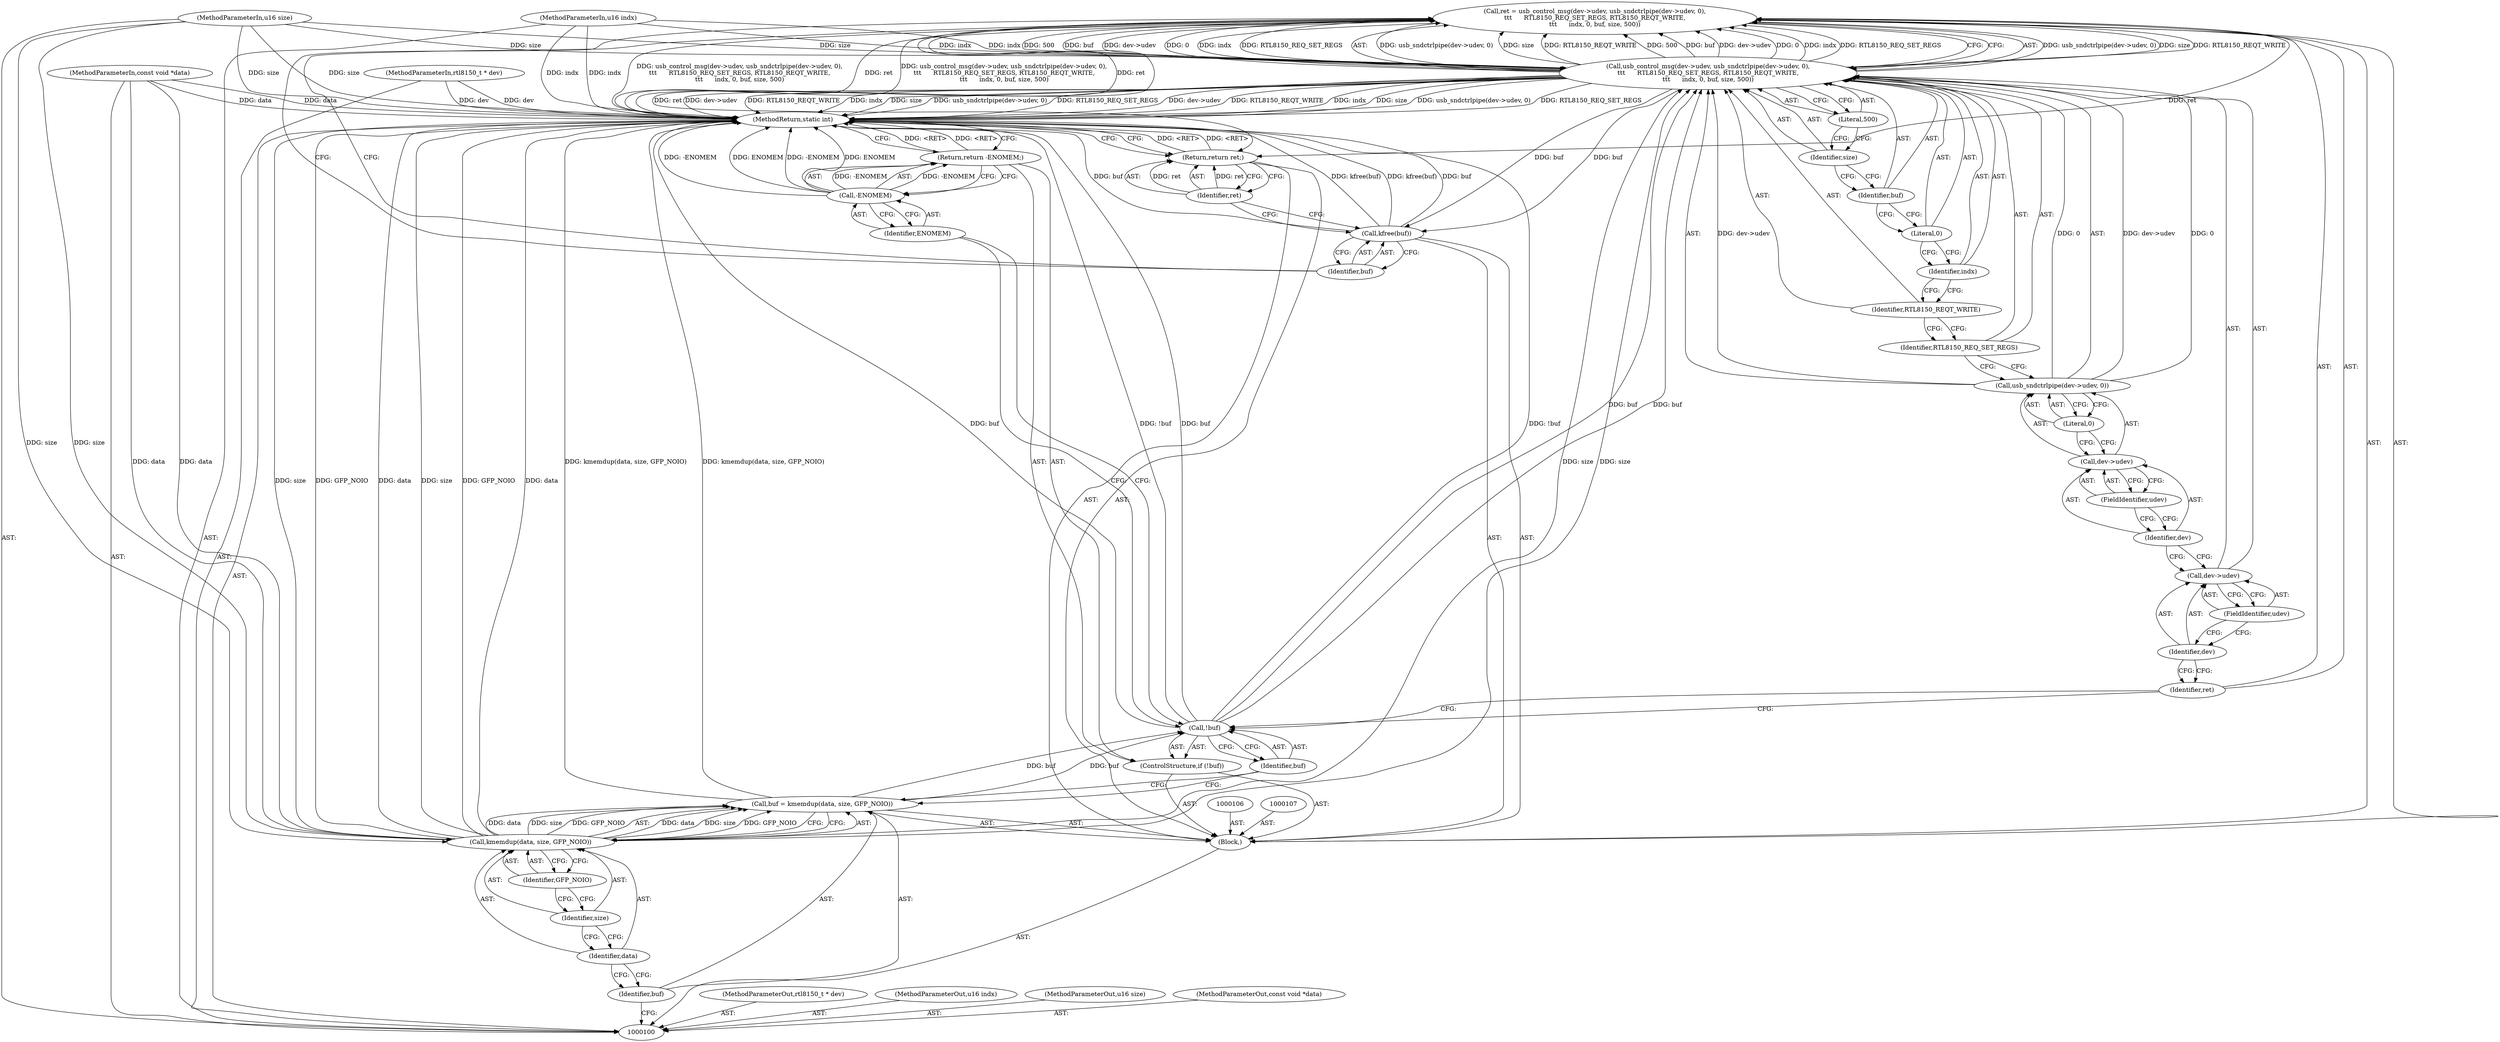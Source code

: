 digraph "0_linux_7926aff5c57b577ab0f43364ff0c59d968f6a414_0" {
"1000120" [label="(Call,ret = usb_control_msg(dev->udev, usb_sndctrlpipe(dev->udev, 0),\n\t\t\t      RTL8150_REQ_SET_REGS, RTL8150_REQT_WRITE,\n\t\t\t      indx, 0, buf, size, 500))"];
"1000121" [label="(Identifier,ret)"];
"1000123" [label="(Call,dev->udev)"];
"1000124" [label="(Identifier,dev)"];
"1000125" [label="(FieldIdentifier,udev)"];
"1000126" [label="(Call,usb_sndctrlpipe(dev->udev, 0))"];
"1000127" [label="(Call,dev->udev)"];
"1000128" [label="(Identifier,dev)"];
"1000129" [label="(FieldIdentifier,udev)"];
"1000130" [label="(Literal,0)"];
"1000122" [label="(Call,usb_control_msg(dev->udev, usb_sndctrlpipe(dev->udev, 0),\n\t\t\t      RTL8150_REQ_SET_REGS, RTL8150_REQT_WRITE,\n\t\t\t      indx, 0, buf, size, 500))"];
"1000132" [label="(Identifier,RTL8150_REQT_WRITE)"];
"1000131" [label="(Identifier,RTL8150_REQ_SET_REGS)"];
"1000134" [label="(Literal,0)"];
"1000135" [label="(Identifier,buf)"];
"1000136" [label="(Identifier,size)"];
"1000137" [label="(Literal,500)"];
"1000133" [label="(Identifier,indx)"];
"1000138" [label="(Call,kfree(buf))"];
"1000139" [label="(Identifier,buf)"];
"1000140" [label="(Return,return ret;)"];
"1000141" [label="(Identifier,ret)"];
"1000142" [label="(MethodReturn,static int)"];
"1000101" [label="(MethodParameterIn,rtl8150_t * dev)"];
"1000197" [label="(MethodParameterOut,rtl8150_t * dev)"];
"1000102" [label="(MethodParameterIn,u16 indx)"];
"1000198" [label="(MethodParameterOut,u16 indx)"];
"1000103" [label="(MethodParameterIn,u16 size)"];
"1000199" [label="(MethodParameterOut,u16 size)"];
"1000104" [label="(MethodParameterIn,const void *data)"];
"1000200" [label="(MethodParameterOut,const void *data)"];
"1000105" [label="(Block,)"];
"1000108" [label="(Call,buf = kmemdup(data, size, GFP_NOIO))"];
"1000109" [label="(Identifier,buf)"];
"1000111" [label="(Identifier,data)"];
"1000112" [label="(Identifier,size)"];
"1000113" [label="(Identifier,GFP_NOIO)"];
"1000110" [label="(Call,kmemdup(data, size, GFP_NOIO))"];
"1000114" [label="(ControlStructure,if (!buf))"];
"1000115" [label="(Call,!buf)"];
"1000116" [label="(Identifier,buf)"];
"1000119" [label="(Identifier,ENOMEM)"];
"1000117" [label="(Return,return -ENOMEM;)"];
"1000118" [label="(Call,-ENOMEM)"];
"1000120" -> "1000105"  [label="AST: "];
"1000120" -> "1000122"  [label="CFG: "];
"1000121" -> "1000120"  [label="AST: "];
"1000122" -> "1000120"  [label="AST: "];
"1000139" -> "1000120"  [label="CFG: "];
"1000120" -> "1000142"  [label="DDG: ret"];
"1000120" -> "1000142"  [label="DDG: usb_control_msg(dev->udev, usb_sndctrlpipe(dev->udev, 0),\n\t\t\t      RTL8150_REQ_SET_REGS, RTL8150_REQT_WRITE,\n\t\t\t      indx, 0, buf, size, 500)"];
"1000122" -> "1000120"  [label="DDG: usb_sndctrlpipe(dev->udev, 0)"];
"1000122" -> "1000120"  [label="DDG: size"];
"1000122" -> "1000120"  [label="DDG: RTL8150_REQT_WRITE"];
"1000122" -> "1000120"  [label="DDG: 500"];
"1000122" -> "1000120"  [label="DDG: buf"];
"1000122" -> "1000120"  [label="DDG: dev->udev"];
"1000122" -> "1000120"  [label="DDG: 0"];
"1000122" -> "1000120"  [label="DDG: indx"];
"1000122" -> "1000120"  [label="DDG: RTL8150_REQ_SET_REGS"];
"1000120" -> "1000140"  [label="DDG: ret"];
"1000121" -> "1000120"  [label="AST: "];
"1000121" -> "1000115"  [label="CFG: "];
"1000124" -> "1000121"  [label="CFG: "];
"1000123" -> "1000122"  [label="AST: "];
"1000123" -> "1000125"  [label="CFG: "];
"1000124" -> "1000123"  [label="AST: "];
"1000125" -> "1000123"  [label="AST: "];
"1000128" -> "1000123"  [label="CFG: "];
"1000124" -> "1000123"  [label="AST: "];
"1000124" -> "1000121"  [label="CFG: "];
"1000125" -> "1000124"  [label="CFG: "];
"1000125" -> "1000123"  [label="AST: "];
"1000125" -> "1000124"  [label="CFG: "];
"1000123" -> "1000125"  [label="CFG: "];
"1000126" -> "1000122"  [label="AST: "];
"1000126" -> "1000130"  [label="CFG: "];
"1000127" -> "1000126"  [label="AST: "];
"1000130" -> "1000126"  [label="AST: "];
"1000131" -> "1000126"  [label="CFG: "];
"1000126" -> "1000122"  [label="DDG: dev->udev"];
"1000126" -> "1000122"  [label="DDG: 0"];
"1000127" -> "1000126"  [label="AST: "];
"1000127" -> "1000129"  [label="CFG: "];
"1000128" -> "1000127"  [label="AST: "];
"1000129" -> "1000127"  [label="AST: "];
"1000130" -> "1000127"  [label="CFG: "];
"1000128" -> "1000127"  [label="AST: "];
"1000128" -> "1000123"  [label="CFG: "];
"1000129" -> "1000128"  [label="CFG: "];
"1000129" -> "1000127"  [label="AST: "];
"1000129" -> "1000128"  [label="CFG: "];
"1000127" -> "1000129"  [label="CFG: "];
"1000130" -> "1000126"  [label="AST: "];
"1000130" -> "1000127"  [label="CFG: "];
"1000126" -> "1000130"  [label="CFG: "];
"1000122" -> "1000120"  [label="AST: "];
"1000122" -> "1000137"  [label="CFG: "];
"1000123" -> "1000122"  [label="AST: "];
"1000126" -> "1000122"  [label="AST: "];
"1000131" -> "1000122"  [label="AST: "];
"1000132" -> "1000122"  [label="AST: "];
"1000133" -> "1000122"  [label="AST: "];
"1000134" -> "1000122"  [label="AST: "];
"1000135" -> "1000122"  [label="AST: "];
"1000136" -> "1000122"  [label="AST: "];
"1000137" -> "1000122"  [label="AST: "];
"1000120" -> "1000122"  [label="CFG: "];
"1000122" -> "1000142"  [label="DDG: usb_sndctrlpipe(dev->udev, 0)"];
"1000122" -> "1000142"  [label="DDG: RTL8150_REQ_SET_REGS"];
"1000122" -> "1000142"  [label="DDG: dev->udev"];
"1000122" -> "1000142"  [label="DDG: RTL8150_REQT_WRITE"];
"1000122" -> "1000142"  [label="DDG: indx"];
"1000122" -> "1000142"  [label="DDG: size"];
"1000122" -> "1000120"  [label="DDG: usb_sndctrlpipe(dev->udev, 0)"];
"1000122" -> "1000120"  [label="DDG: size"];
"1000122" -> "1000120"  [label="DDG: RTL8150_REQT_WRITE"];
"1000122" -> "1000120"  [label="DDG: 500"];
"1000122" -> "1000120"  [label="DDG: buf"];
"1000122" -> "1000120"  [label="DDG: dev->udev"];
"1000122" -> "1000120"  [label="DDG: 0"];
"1000122" -> "1000120"  [label="DDG: indx"];
"1000122" -> "1000120"  [label="DDG: RTL8150_REQ_SET_REGS"];
"1000126" -> "1000122"  [label="DDG: dev->udev"];
"1000126" -> "1000122"  [label="DDG: 0"];
"1000102" -> "1000122"  [label="DDG: indx"];
"1000115" -> "1000122"  [label="DDG: buf"];
"1000110" -> "1000122"  [label="DDG: size"];
"1000103" -> "1000122"  [label="DDG: size"];
"1000122" -> "1000138"  [label="DDG: buf"];
"1000132" -> "1000122"  [label="AST: "];
"1000132" -> "1000131"  [label="CFG: "];
"1000133" -> "1000132"  [label="CFG: "];
"1000131" -> "1000122"  [label="AST: "];
"1000131" -> "1000126"  [label="CFG: "];
"1000132" -> "1000131"  [label="CFG: "];
"1000134" -> "1000122"  [label="AST: "];
"1000134" -> "1000133"  [label="CFG: "];
"1000135" -> "1000134"  [label="CFG: "];
"1000135" -> "1000122"  [label="AST: "];
"1000135" -> "1000134"  [label="CFG: "];
"1000136" -> "1000135"  [label="CFG: "];
"1000136" -> "1000122"  [label="AST: "];
"1000136" -> "1000135"  [label="CFG: "];
"1000137" -> "1000136"  [label="CFG: "];
"1000137" -> "1000122"  [label="AST: "];
"1000137" -> "1000136"  [label="CFG: "];
"1000122" -> "1000137"  [label="CFG: "];
"1000133" -> "1000122"  [label="AST: "];
"1000133" -> "1000132"  [label="CFG: "];
"1000134" -> "1000133"  [label="CFG: "];
"1000138" -> "1000105"  [label="AST: "];
"1000138" -> "1000139"  [label="CFG: "];
"1000139" -> "1000138"  [label="AST: "];
"1000141" -> "1000138"  [label="CFG: "];
"1000138" -> "1000142"  [label="DDG: kfree(buf)"];
"1000138" -> "1000142"  [label="DDG: buf"];
"1000122" -> "1000138"  [label="DDG: buf"];
"1000139" -> "1000138"  [label="AST: "];
"1000139" -> "1000120"  [label="CFG: "];
"1000138" -> "1000139"  [label="CFG: "];
"1000140" -> "1000105"  [label="AST: "];
"1000140" -> "1000141"  [label="CFG: "];
"1000141" -> "1000140"  [label="AST: "];
"1000142" -> "1000140"  [label="CFG: "];
"1000140" -> "1000142"  [label="DDG: <RET>"];
"1000141" -> "1000140"  [label="DDG: ret"];
"1000120" -> "1000140"  [label="DDG: ret"];
"1000141" -> "1000140"  [label="AST: "];
"1000141" -> "1000138"  [label="CFG: "];
"1000140" -> "1000141"  [label="CFG: "];
"1000141" -> "1000140"  [label="DDG: ret"];
"1000142" -> "1000100"  [label="AST: "];
"1000142" -> "1000117"  [label="CFG: "];
"1000142" -> "1000140"  [label="CFG: "];
"1000117" -> "1000142"  [label="DDG: <RET>"];
"1000122" -> "1000142"  [label="DDG: usb_sndctrlpipe(dev->udev, 0)"];
"1000122" -> "1000142"  [label="DDG: RTL8150_REQ_SET_REGS"];
"1000122" -> "1000142"  [label="DDG: dev->udev"];
"1000122" -> "1000142"  [label="DDG: RTL8150_REQT_WRITE"];
"1000122" -> "1000142"  [label="DDG: indx"];
"1000122" -> "1000142"  [label="DDG: size"];
"1000104" -> "1000142"  [label="DDG: data"];
"1000103" -> "1000142"  [label="DDG: size"];
"1000118" -> "1000142"  [label="DDG: -ENOMEM"];
"1000118" -> "1000142"  [label="DDG: ENOMEM"];
"1000138" -> "1000142"  [label="DDG: kfree(buf)"];
"1000138" -> "1000142"  [label="DDG: buf"];
"1000115" -> "1000142"  [label="DDG: !buf"];
"1000115" -> "1000142"  [label="DDG: buf"];
"1000120" -> "1000142"  [label="DDG: ret"];
"1000120" -> "1000142"  [label="DDG: usb_control_msg(dev->udev, usb_sndctrlpipe(dev->udev, 0),\n\t\t\t      RTL8150_REQ_SET_REGS, RTL8150_REQT_WRITE,\n\t\t\t      indx, 0, buf, size, 500)"];
"1000102" -> "1000142"  [label="DDG: indx"];
"1000110" -> "1000142"  [label="DDG: size"];
"1000110" -> "1000142"  [label="DDG: GFP_NOIO"];
"1000110" -> "1000142"  [label="DDG: data"];
"1000101" -> "1000142"  [label="DDG: dev"];
"1000108" -> "1000142"  [label="DDG: kmemdup(data, size, GFP_NOIO)"];
"1000140" -> "1000142"  [label="DDG: <RET>"];
"1000101" -> "1000100"  [label="AST: "];
"1000101" -> "1000142"  [label="DDG: dev"];
"1000197" -> "1000100"  [label="AST: "];
"1000102" -> "1000100"  [label="AST: "];
"1000102" -> "1000142"  [label="DDG: indx"];
"1000102" -> "1000122"  [label="DDG: indx"];
"1000198" -> "1000100"  [label="AST: "];
"1000103" -> "1000100"  [label="AST: "];
"1000103" -> "1000142"  [label="DDG: size"];
"1000103" -> "1000110"  [label="DDG: size"];
"1000103" -> "1000122"  [label="DDG: size"];
"1000199" -> "1000100"  [label="AST: "];
"1000104" -> "1000100"  [label="AST: "];
"1000104" -> "1000142"  [label="DDG: data"];
"1000104" -> "1000110"  [label="DDG: data"];
"1000200" -> "1000100"  [label="AST: "];
"1000105" -> "1000100"  [label="AST: "];
"1000106" -> "1000105"  [label="AST: "];
"1000107" -> "1000105"  [label="AST: "];
"1000108" -> "1000105"  [label="AST: "];
"1000114" -> "1000105"  [label="AST: "];
"1000120" -> "1000105"  [label="AST: "];
"1000138" -> "1000105"  [label="AST: "];
"1000140" -> "1000105"  [label="AST: "];
"1000108" -> "1000105"  [label="AST: "];
"1000108" -> "1000110"  [label="CFG: "];
"1000109" -> "1000108"  [label="AST: "];
"1000110" -> "1000108"  [label="AST: "];
"1000116" -> "1000108"  [label="CFG: "];
"1000108" -> "1000142"  [label="DDG: kmemdup(data, size, GFP_NOIO)"];
"1000110" -> "1000108"  [label="DDG: data"];
"1000110" -> "1000108"  [label="DDG: size"];
"1000110" -> "1000108"  [label="DDG: GFP_NOIO"];
"1000108" -> "1000115"  [label="DDG: buf"];
"1000109" -> "1000108"  [label="AST: "];
"1000109" -> "1000100"  [label="CFG: "];
"1000111" -> "1000109"  [label="CFG: "];
"1000111" -> "1000110"  [label="AST: "];
"1000111" -> "1000109"  [label="CFG: "];
"1000112" -> "1000111"  [label="CFG: "];
"1000112" -> "1000110"  [label="AST: "];
"1000112" -> "1000111"  [label="CFG: "];
"1000113" -> "1000112"  [label="CFG: "];
"1000113" -> "1000110"  [label="AST: "];
"1000113" -> "1000112"  [label="CFG: "];
"1000110" -> "1000113"  [label="CFG: "];
"1000110" -> "1000108"  [label="AST: "];
"1000110" -> "1000113"  [label="CFG: "];
"1000111" -> "1000110"  [label="AST: "];
"1000112" -> "1000110"  [label="AST: "];
"1000113" -> "1000110"  [label="AST: "];
"1000108" -> "1000110"  [label="CFG: "];
"1000110" -> "1000142"  [label="DDG: size"];
"1000110" -> "1000142"  [label="DDG: GFP_NOIO"];
"1000110" -> "1000142"  [label="DDG: data"];
"1000110" -> "1000108"  [label="DDG: data"];
"1000110" -> "1000108"  [label="DDG: size"];
"1000110" -> "1000108"  [label="DDG: GFP_NOIO"];
"1000104" -> "1000110"  [label="DDG: data"];
"1000103" -> "1000110"  [label="DDG: size"];
"1000110" -> "1000122"  [label="DDG: size"];
"1000114" -> "1000105"  [label="AST: "];
"1000115" -> "1000114"  [label="AST: "];
"1000117" -> "1000114"  [label="AST: "];
"1000115" -> "1000114"  [label="AST: "];
"1000115" -> "1000116"  [label="CFG: "];
"1000116" -> "1000115"  [label="AST: "];
"1000119" -> "1000115"  [label="CFG: "];
"1000121" -> "1000115"  [label="CFG: "];
"1000115" -> "1000142"  [label="DDG: !buf"];
"1000115" -> "1000142"  [label="DDG: buf"];
"1000108" -> "1000115"  [label="DDG: buf"];
"1000115" -> "1000122"  [label="DDG: buf"];
"1000116" -> "1000115"  [label="AST: "];
"1000116" -> "1000108"  [label="CFG: "];
"1000115" -> "1000116"  [label="CFG: "];
"1000119" -> "1000118"  [label="AST: "];
"1000119" -> "1000115"  [label="CFG: "];
"1000118" -> "1000119"  [label="CFG: "];
"1000117" -> "1000114"  [label="AST: "];
"1000117" -> "1000118"  [label="CFG: "];
"1000118" -> "1000117"  [label="AST: "];
"1000142" -> "1000117"  [label="CFG: "];
"1000117" -> "1000142"  [label="DDG: <RET>"];
"1000118" -> "1000117"  [label="DDG: -ENOMEM"];
"1000118" -> "1000117"  [label="AST: "];
"1000118" -> "1000119"  [label="CFG: "];
"1000119" -> "1000118"  [label="AST: "];
"1000117" -> "1000118"  [label="CFG: "];
"1000118" -> "1000142"  [label="DDG: -ENOMEM"];
"1000118" -> "1000142"  [label="DDG: ENOMEM"];
"1000118" -> "1000117"  [label="DDG: -ENOMEM"];
}
